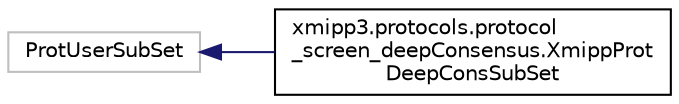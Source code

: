 digraph "Graphical Class Hierarchy"
{
  edge [fontname="Helvetica",fontsize="10",labelfontname="Helvetica",labelfontsize="10"];
  node [fontname="Helvetica",fontsize="10",shape=record];
  rankdir="LR";
  Node308 [label="ProtUserSubSet",height=0.2,width=0.4,color="grey75", fillcolor="white", style="filled"];
  Node308 -> Node0 [dir="back",color="midnightblue",fontsize="10",style="solid",fontname="Helvetica"];
  Node0 [label="xmipp3.protocols.protocol\l_screen_deepConsensus.XmippProt\lDeepConsSubSet",height=0.2,width=0.4,color="black", fillcolor="white", style="filled",URL="$classxmipp3_1_1protocols_1_1protocol__screen__deepConsensus_1_1XmippProtDeepConsSubSet.html"];
}
